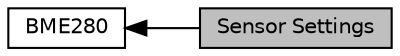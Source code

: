 digraph "Sensor Settings"
{
  edge [fontname="Helvetica",fontsize="10",labelfontname="Helvetica",labelfontsize="10"];
  node [fontname="Helvetica",fontsize="10",shape=box];
  rankdir=LR;
  Node1 [label="Sensor Settings",height=0.2,width=0.4,color="black", fillcolor="grey75", style="filled", fontcolor="black",tooltip="Generic API for accessing sensor settings."];
  Node2 [label="BME280",height=0.2,width=0.4,color="black", fillcolor="white", style="filled",URL="$group__bme280.html",tooltip="Product Overview and Sensor API Source Code"];
  Node2->Node1 [shape=plaintext, dir="back", style="solid"];
}
